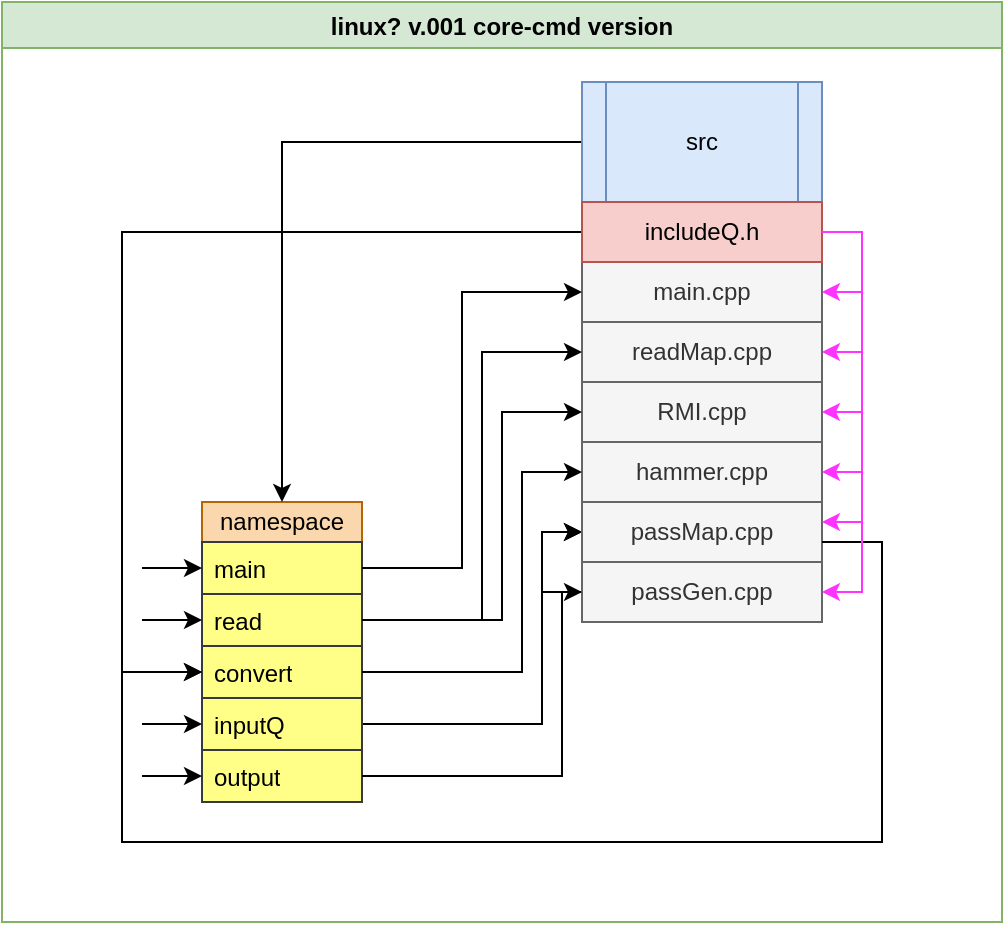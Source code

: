 <mxfile version="18.0.2" type="device"><diagram name="Page-1" id="9f46799a-70d6-7492-0946-bef42562c5a5"><mxGraphModel dx="868" dy="1332" grid="1" gridSize="10" guides="1" tooltips="1" connect="1" arrows="1" fold="1" page="1" pageScale="1" pageWidth="1100" pageHeight="850" background="none" math="0" shadow="0"><root><mxCell id="0"/><mxCell id="1" parent="0"/><mxCell id="bxYwmmCBf9b5voATmNQA-59" value="linux? v.001 core-cmd version" style="swimlane;fillColor=#d5e8d4;strokeColor=#82b366;" parent="1" vertex="1"><mxGeometry x="230" y="-10" width="500" height="460" as="geometry"/></mxCell><mxCell id="bxYwmmCBf9b5voATmNQA-1" value="namespace" style="rounded=0;whiteSpace=wrap;html=1;fillColor=#fad7ac;strokeColor=#b46504;" parent="bxYwmmCBf9b5voATmNQA-59" vertex="1"><mxGeometry x="100" y="250" width="80" height="20" as="geometry"/></mxCell><mxCell id="bxYwmmCBf9b5voATmNQA-18" value="&lt;pre&gt;&lt;br&gt;&lt;/pre&gt;" style="rounded=0;whiteSpace=wrap;html=1;" parent="bxYwmmCBf9b5voATmNQA-59" vertex="1"><mxGeometry x="100" y="270" width="80" height="130" as="geometry"/></mxCell><mxCell id="bxYwmmCBf9b5voATmNQA-32" value="main" style="text;html=1;strokeColor=#36393d;fillColor=#ffff88;align=left;verticalAlign=top;spacingLeft=4;spacingRight=4;whiteSpace=wrap;overflow=hidden;rotatable=0;points=[[0,0.5],[1,0.5]];portConstraint=eastwest;" parent="bxYwmmCBf9b5voATmNQA-59" vertex="1"><mxGeometry x="100" y="270" width="80" height="26" as="geometry"/></mxCell><mxCell id="bxYwmmCBf9b5voATmNQA-33" value="read" style="text;html=1;strokeColor=#36393d;fillColor=#ffff88;align=left;verticalAlign=top;spacingLeft=4;spacingRight=4;whiteSpace=wrap;overflow=hidden;rotatable=0;points=[[0,0.5],[1,0.5]];portConstraint=eastwest;" parent="bxYwmmCBf9b5voATmNQA-59" vertex="1"><mxGeometry x="100" y="296" width="80" height="26" as="geometry"/></mxCell><mxCell id="bxYwmmCBf9b5voATmNQA-34" value="convert" style="text;html=1;strokeColor=#36393d;fillColor=#ffff88;align=left;verticalAlign=top;spacingLeft=4;spacingRight=4;whiteSpace=wrap;overflow=hidden;rotatable=0;points=[[0,0.5],[1,0.5]];portConstraint=eastwest;" parent="bxYwmmCBf9b5voATmNQA-59" vertex="1"><mxGeometry x="100" y="322" width="80" height="26" as="geometry"/></mxCell><mxCell id="6o0nMhTl5uRR-rMVqGJ0-15" style="edgeStyle=orthogonalEdgeStyle;rounded=0;orthogonalLoop=1;jettySize=auto;html=1;entryX=0;entryY=0.5;entryDx=0;entryDy=0;" edge="1" parent="bxYwmmCBf9b5voATmNQA-59" source="bxYwmmCBf9b5voATmNQA-35" target="6o0nMhTl5uRR-rMVqGJ0-4"><mxGeometry relative="1" as="geometry"><Array as="points"><mxPoint x="270" y="361"/><mxPoint x="270" y="265"/></Array></mxGeometry></mxCell><mxCell id="bxYwmmCBf9b5voATmNQA-35" value="inputQ" style="text;html=1;strokeColor=#36393d;fillColor=#ffff88;align=left;verticalAlign=top;spacingLeft=4;spacingRight=4;whiteSpace=wrap;overflow=hidden;rotatable=0;points=[[0,0.5],[1,0.5]];portConstraint=eastwest;" parent="bxYwmmCBf9b5voATmNQA-59" vertex="1"><mxGeometry x="100" y="348" width="80" height="26" as="geometry"/></mxCell><mxCell id="bxYwmmCBf9b5voATmNQA-36" value="output" style="text;html=1;strokeColor=#36393d;fillColor=#ffff88;align=left;verticalAlign=top;spacingLeft=4;spacingRight=4;whiteSpace=wrap;overflow=hidden;rotatable=0;points=[[0,0.5],[1,0.5]];portConstraint=eastwest;" parent="bxYwmmCBf9b5voATmNQA-59" vertex="1"><mxGeometry x="100" y="374" width="80" height="26" as="geometry"/></mxCell><mxCell id="bxYwmmCBf9b5voATmNQA-43" style="edgeStyle=orthogonalEdgeStyle;rounded=0;orthogonalLoop=1;jettySize=auto;html=1;entryX=0.5;entryY=0;entryDx=0;entryDy=0;" parent="bxYwmmCBf9b5voATmNQA-59" source="bxYwmmCBf9b5voATmNQA-42" target="bxYwmmCBf9b5voATmNQA-1" edge="1"><mxGeometry relative="1" as="geometry"/></mxCell><mxCell id="bxYwmmCBf9b5voATmNQA-42" value="src" style="shape=process;whiteSpace=wrap;html=1;backgroundOutline=1;fillColor=#dae8fc;strokeColor=#6c8ebf;" parent="bxYwmmCBf9b5voATmNQA-59" vertex="1"><mxGeometry x="290" y="40" width="120" height="60" as="geometry"/></mxCell><mxCell id="bxYwmmCBf9b5voATmNQA-45" value="main.cpp" style="rounded=0;whiteSpace=wrap;html=1;fillColor=#f5f5f5;fontColor=#333333;strokeColor=#666666;" parent="bxYwmmCBf9b5voATmNQA-59" vertex="1"><mxGeometry x="290" y="130" width="120" height="30" as="geometry"/></mxCell><mxCell id="bxYwmmCBf9b5voATmNQA-44" style="edgeStyle=orthogonalEdgeStyle;rounded=0;orthogonalLoop=1;jettySize=auto;html=1;entryX=0;entryY=0.5;entryDx=0;entryDy=0;" parent="bxYwmmCBf9b5voATmNQA-59" source="bxYwmmCBf9b5voATmNQA-32" target="bxYwmmCBf9b5voATmNQA-45" edge="1"><mxGeometry relative="1" as="geometry"><mxPoint x="420" y="310" as="targetPoint"/><Array as="points"><mxPoint x="230" y="283"/><mxPoint x="230" y="145"/></Array></mxGeometry></mxCell><mxCell id="bxYwmmCBf9b5voATmNQA-57" style="edgeStyle=orthogonalEdgeStyle;rounded=0;orthogonalLoop=1;jettySize=auto;html=1;exitX=0;exitY=0.5;exitDx=0;exitDy=0;entryX=0;entryY=0.5;entryDx=0;entryDy=0;" parent="bxYwmmCBf9b5voATmNQA-59" source="bxYwmmCBf9b5voATmNQA-53" target="bxYwmmCBf9b5voATmNQA-34" edge="1"><mxGeometry relative="1" as="geometry"><mxPoint x="30" y="340" as="targetPoint"/><Array as="points"><mxPoint x="60" y="115"/><mxPoint x="60" y="335"/></Array></mxGeometry></mxCell><mxCell id="6o0nMhTl5uRR-rMVqGJ0-17" style="edgeStyle=orthogonalEdgeStyle;rounded=0;orthogonalLoop=1;jettySize=auto;html=1;entryX=1;entryY=0.5;entryDx=0;entryDy=0;strokeColor=#FF33FF;" edge="1" parent="bxYwmmCBf9b5voATmNQA-59" source="bxYwmmCBf9b5voATmNQA-53" target="6o0nMhTl5uRR-rMVqGJ0-1"><mxGeometry relative="1" as="geometry"><Array as="points"><mxPoint x="430" y="115"/><mxPoint x="430" y="175"/></Array></mxGeometry></mxCell><mxCell id="bxYwmmCBf9b5voATmNQA-53" value="includeQ.h" style="whiteSpace=wrap;html=1;fillColor=#f8cecc;strokeColor=#b85450;" parent="bxYwmmCBf9b5voATmNQA-59" vertex="1"><mxGeometry x="290" y="100" width="120" height="30" as="geometry"/></mxCell><mxCell id="bxYwmmCBf9b5voATmNQA-55" style="edgeStyle=orthogonalEdgeStyle;rounded=0;orthogonalLoop=1;jettySize=auto;html=1;entryX=1;entryY=0.5;entryDx=0;entryDy=0;exitX=1;exitY=0.5;exitDx=0;exitDy=0;fillColor=#ffff88;strokeColor=#FF33FF;" parent="bxYwmmCBf9b5voATmNQA-59" source="bxYwmmCBf9b5voATmNQA-53" target="bxYwmmCBf9b5voATmNQA-45" edge="1"><mxGeometry relative="1" as="geometry"><mxPoint x="500" y="115" as="targetPoint"/><mxPoint x="490" y="110" as="sourcePoint"/><Array as="points"><mxPoint x="430" y="115"/><mxPoint x="430" y="145"/></Array></mxGeometry></mxCell><mxCell id="6o0nMhTl5uRR-rMVqGJ0-1" value="readMap.cpp" style="rounded=0;whiteSpace=wrap;html=1;fillColor=#f5f5f5;fontColor=#333333;strokeColor=#666666;" vertex="1" parent="bxYwmmCBf9b5voATmNQA-59"><mxGeometry x="290" y="160" width="120" height="30" as="geometry"/></mxCell><mxCell id="6o0nMhTl5uRR-rMVqGJ0-14" style="edgeStyle=orthogonalEdgeStyle;rounded=0;orthogonalLoop=1;jettySize=auto;html=1;entryX=0;entryY=0.5;entryDx=0;entryDy=0;" edge="1" parent="bxYwmmCBf9b5voATmNQA-59" source="6o0nMhTl5uRR-rMVqGJ0-5" target="6o0nMhTl5uRR-rMVqGJ0-4"><mxGeometry relative="1" as="geometry"><Array as="points"><mxPoint x="270" y="295"/><mxPoint x="270" y="265"/></Array></mxGeometry></mxCell><mxCell id="6o0nMhTl5uRR-rMVqGJ0-5" value="passGen.cpp" style="rounded=0;whiteSpace=wrap;html=1;fillColor=#f5f5f5;fontColor=#333333;strokeColor=#666666;" vertex="1" parent="bxYwmmCBf9b5voATmNQA-59"><mxGeometry x="290" y="280" width="120" height="30" as="geometry"/></mxCell><mxCell id="6o0nMhTl5uRR-rMVqGJ0-4" value="passMap.cpp" style="rounded=0;whiteSpace=wrap;html=1;fillColor=#f5f5f5;fontColor=#333333;strokeColor=#666666;" vertex="1" parent="bxYwmmCBf9b5voATmNQA-59"><mxGeometry x="290" y="250" width="120" height="30" as="geometry"/></mxCell><mxCell id="6o0nMhTl5uRR-rMVqGJ0-3" value="hammer.cpp" style="rounded=0;whiteSpace=wrap;html=1;fillColor=#f5f5f5;fontColor=#333333;strokeColor=#666666;" vertex="1" parent="bxYwmmCBf9b5voATmNQA-59"><mxGeometry x="290" y="220" width="120" height="30" as="geometry"/></mxCell><mxCell id="6o0nMhTl5uRR-rMVqGJ0-7" value="RMI.cpp" style="rounded=0;whiteSpace=wrap;html=1;fillColor=#f5f5f5;fontColor=#333333;strokeColor=#666666;" vertex="1" parent="bxYwmmCBf9b5voATmNQA-59"><mxGeometry x="290" y="190" width="120" height="30" as="geometry"/></mxCell><mxCell id="6o0nMhTl5uRR-rMVqGJ0-8" style="edgeStyle=orthogonalEdgeStyle;rounded=0;orthogonalLoop=1;jettySize=auto;html=1;entryX=0;entryY=0.5;entryDx=0;entryDy=0;" edge="1" parent="bxYwmmCBf9b5voATmNQA-59" source="bxYwmmCBf9b5voATmNQA-33" target="6o0nMhTl5uRR-rMVqGJ0-1"><mxGeometry relative="1" as="geometry"><mxPoint x="250" y="170" as="targetPoint"/><Array as="points"><mxPoint x="240" y="309"/><mxPoint x="240" y="175"/></Array></mxGeometry></mxCell><mxCell id="6o0nMhTl5uRR-rMVqGJ0-10" style="edgeStyle=orthogonalEdgeStyle;rounded=0;orthogonalLoop=1;jettySize=auto;html=1;entryX=0;entryY=0.5;entryDx=0;entryDy=0;" edge="1" parent="bxYwmmCBf9b5voATmNQA-59" source="bxYwmmCBf9b5voATmNQA-33" target="6o0nMhTl5uRR-rMVqGJ0-7"><mxGeometry relative="1" as="geometry"><mxPoint x="250" y="200" as="targetPoint"/><Array as="points"><mxPoint x="250" y="309"/><mxPoint x="250" y="205"/></Array></mxGeometry></mxCell><mxCell id="6o0nMhTl5uRR-rMVqGJ0-11" style="edgeStyle=orthogonalEdgeStyle;rounded=0;orthogonalLoop=1;jettySize=auto;html=1;entryX=0;entryY=0.5;entryDx=0;entryDy=0;" edge="1" parent="bxYwmmCBf9b5voATmNQA-59" source="bxYwmmCBf9b5voATmNQA-34" target="6o0nMhTl5uRR-rMVqGJ0-3"><mxGeometry relative="1" as="geometry"><mxPoint x="260" y="230" as="targetPoint"/><Array as="points"><mxPoint x="260" y="335"/><mxPoint x="260" y="235"/></Array></mxGeometry></mxCell><mxCell id="6o0nMhTl5uRR-rMVqGJ0-12" style="edgeStyle=orthogonalEdgeStyle;rounded=0;orthogonalLoop=1;jettySize=auto;html=1;entryX=0;entryY=0.5;entryDx=0;entryDy=0;" edge="1" parent="bxYwmmCBf9b5voATmNQA-59" target="bxYwmmCBf9b5voATmNQA-34"><mxGeometry relative="1" as="geometry"><mxPoint x="60" y="330" as="targetPoint"/><mxPoint x="410" y="270" as="sourcePoint"/><Array as="points"><mxPoint x="440" y="270"/><mxPoint x="440" y="420"/><mxPoint x="60" y="420"/><mxPoint x="60" y="335"/></Array></mxGeometry></mxCell><mxCell id="6o0nMhTl5uRR-rMVqGJ0-16" style="edgeStyle=orthogonalEdgeStyle;rounded=0;orthogonalLoop=1;jettySize=auto;html=1;entryX=0;entryY=0.5;entryDx=0;entryDy=0;" edge="1" parent="bxYwmmCBf9b5voATmNQA-59" source="bxYwmmCBf9b5voATmNQA-36" target="6o0nMhTl5uRR-rMVqGJ0-5"><mxGeometry relative="1" as="geometry"><mxPoint x="280" y="290" as="targetPoint"/><Array as="points"><mxPoint x="280" y="387"/><mxPoint x="280" y="295"/></Array></mxGeometry></mxCell><mxCell id="6o0nMhTl5uRR-rMVqGJ0-18" style="edgeStyle=orthogonalEdgeStyle;rounded=0;orthogonalLoop=1;jettySize=auto;html=1;strokeColor=#FF33FF;entryX=1;entryY=0.5;entryDx=0;entryDy=0;exitX=1;exitY=0.5;exitDx=0;exitDy=0;" edge="1" parent="bxYwmmCBf9b5voATmNQA-59" source="bxYwmmCBf9b5voATmNQA-53" target="6o0nMhTl5uRR-rMVqGJ0-7"><mxGeometry relative="1" as="geometry"><mxPoint x="430" y="210" as="targetPoint"/><Array as="points"><mxPoint x="430" y="115"/><mxPoint x="430" y="205"/></Array></mxGeometry></mxCell><mxCell id="6o0nMhTl5uRR-rMVqGJ0-19" style="edgeStyle=orthogonalEdgeStyle;rounded=0;orthogonalLoop=1;jettySize=auto;html=1;strokeColor=#FF33FF;entryX=1;entryY=0.5;entryDx=0;entryDy=0;" edge="1" parent="bxYwmmCBf9b5voATmNQA-59" source="bxYwmmCBf9b5voATmNQA-53" target="6o0nMhTl5uRR-rMVqGJ0-3"><mxGeometry relative="1" as="geometry"><mxPoint x="430" y="240" as="targetPoint"/><Array as="points"><mxPoint x="430" y="115"/><mxPoint x="430" y="235"/></Array></mxGeometry></mxCell><mxCell id="6o0nMhTl5uRR-rMVqGJ0-20" style="edgeStyle=orthogonalEdgeStyle;rounded=0;orthogonalLoop=1;jettySize=auto;html=1;strokeColor=#FF33FF;" edge="1" parent="bxYwmmCBf9b5voATmNQA-59" source="bxYwmmCBf9b5voATmNQA-53"><mxGeometry relative="1" as="geometry"><mxPoint x="410" y="260" as="targetPoint"/><Array as="points"><mxPoint x="430" y="115"/><mxPoint x="430" y="260"/></Array></mxGeometry></mxCell><mxCell id="6o0nMhTl5uRR-rMVqGJ0-21" style="edgeStyle=orthogonalEdgeStyle;rounded=0;orthogonalLoop=1;jettySize=auto;html=1;strokeColor=#FF33FF;entryX=1;entryY=0.5;entryDx=0;entryDy=0;exitX=1;exitY=0.5;exitDx=0;exitDy=0;" edge="1" parent="bxYwmmCBf9b5voATmNQA-59" source="bxYwmmCBf9b5voATmNQA-53" target="6o0nMhTl5uRR-rMVqGJ0-5"><mxGeometry relative="1" as="geometry"><mxPoint x="430" y="310" as="targetPoint"/></mxGeometry></mxCell><mxCell id="6o0nMhTl5uRR-rMVqGJ0-22" value="" style="endArrow=classic;html=1;rounded=0;strokeColor=#000000;entryX=0;entryY=0.5;entryDx=0;entryDy=0;" edge="1" parent="1" target="bxYwmmCBf9b5voATmNQA-32"><mxGeometry width="50" height="50" relative="1" as="geometry"><mxPoint x="300" y="273" as="sourcePoint"/><mxPoint x="460" y="200" as="targetPoint"/></mxGeometry></mxCell><mxCell id="6o0nMhTl5uRR-rMVqGJ0-23" value="" style="endArrow=classic;html=1;rounded=0;strokeColor=#000000;entryX=0;entryY=0.5;entryDx=0;entryDy=0;" edge="1" parent="1" target="bxYwmmCBf9b5voATmNQA-33"><mxGeometry width="50" height="50" relative="1" as="geometry"><mxPoint x="300" y="299" as="sourcePoint"/><mxPoint x="350" y="283" as="targetPoint"/></mxGeometry></mxCell><mxCell id="6o0nMhTl5uRR-rMVqGJ0-24" value="" style="endArrow=classic;html=1;rounded=0;strokeColor=#000000;entryX=0;entryY=0.5;entryDx=0;entryDy=0;" edge="1" parent="1" target="bxYwmmCBf9b5voATmNQA-35"><mxGeometry width="50" height="50" relative="1" as="geometry"><mxPoint x="300" y="351" as="sourcePoint"/><mxPoint x="360" y="293" as="targetPoint"/></mxGeometry></mxCell><mxCell id="6o0nMhTl5uRR-rMVqGJ0-25" value="" style="endArrow=classic;html=1;rounded=0;strokeColor=#000000;entryX=0;entryY=0.5;entryDx=0;entryDy=0;" edge="1" parent="1" target="bxYwmmCBf9b5voATmNQA-36"><mxGeometry width="50" height="50" relative="1" as="geometry"><mxPoint x="300" y="377" as="sourcePoint"/><mxPoint x="370" y="303" as="targetPoint"/></mxGeometry></mxCell></root></mxGraphModel></diagram></mxfile>